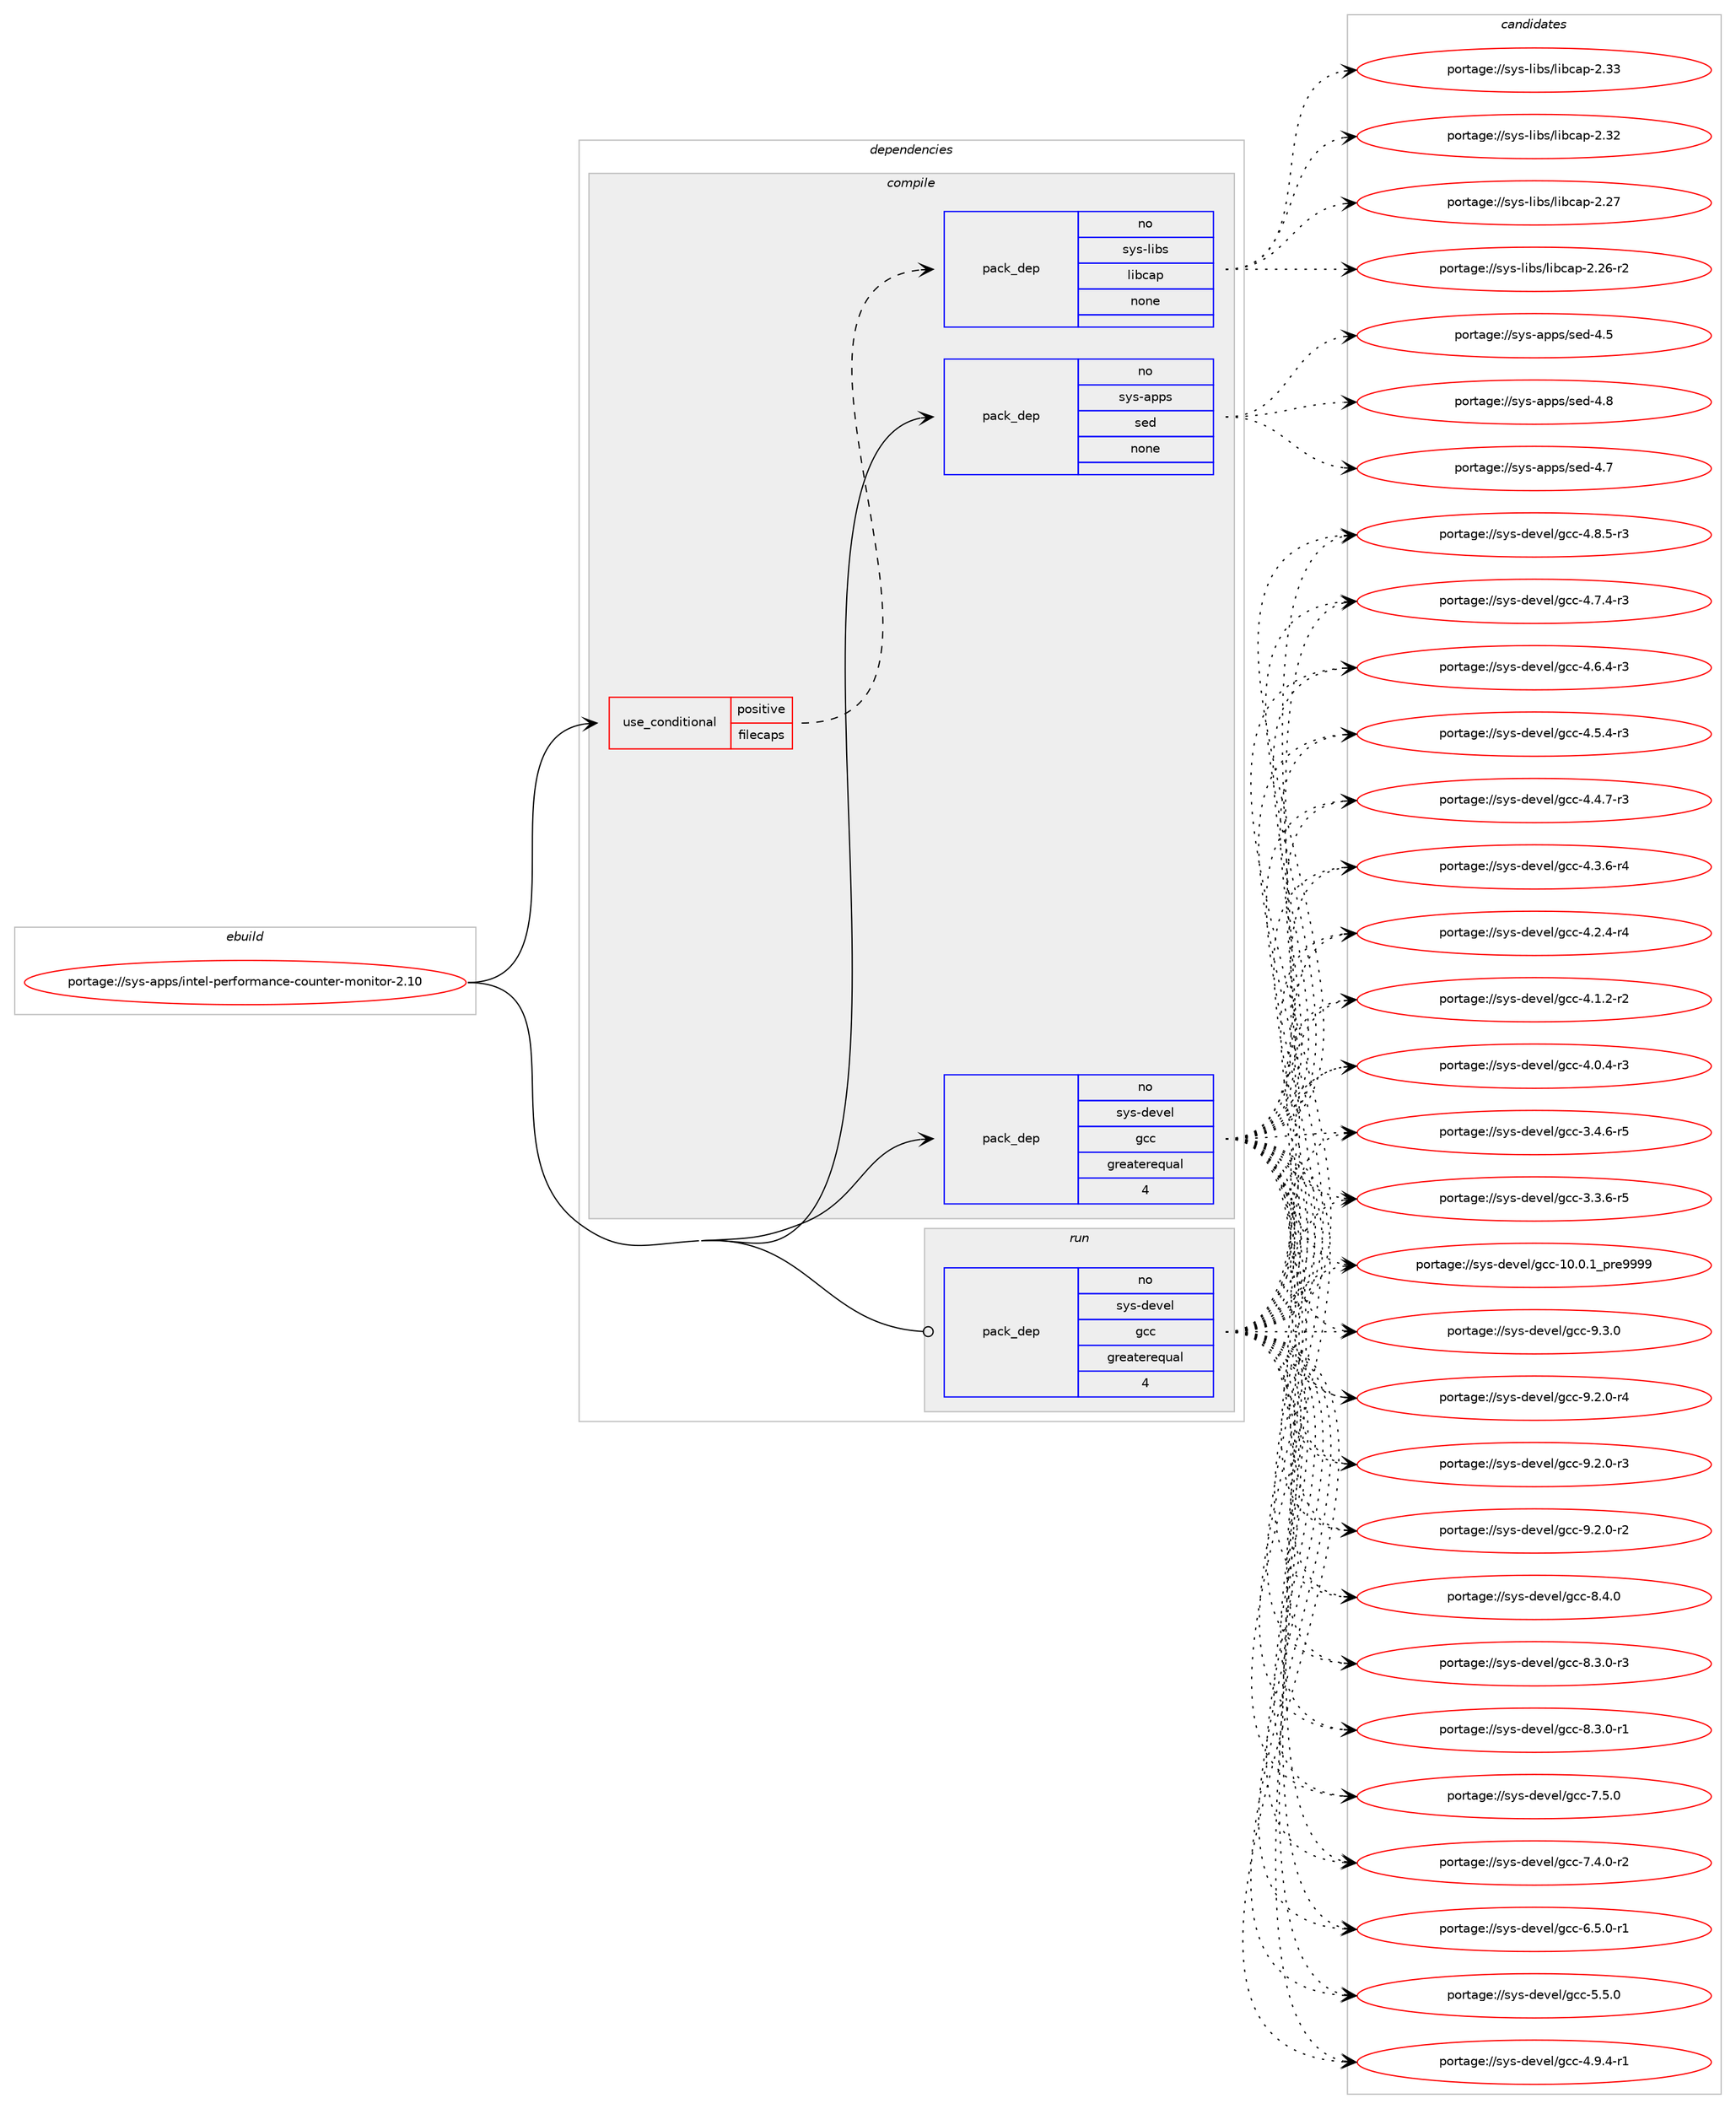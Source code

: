 digraph prolog {

# *************
# Graph options
# *************

newrank=true;
concentrate=true;
compound=true;
graph [rankdir=LR,fontname=Helvetica,fontsize=10,ranksep=1.5];#, ranksep=2.5, nodesep=0.2];
edge  [arrowhead=vee];
node  [fontname=Helvetica,fontsize=10];

# **********
# The ebuild
# **********

subgraph cluster_leftcol {
color=gray;
rank=same;
label=<<i>ebuild</i>>;
id [label="portage://sys-apps/intel-performance-counter-monitor-2.10", color=red, width=4, href="../sys-apps/intel-performance-counter-monitor-2.10.svg"];
}

# ****************
# The dependencies
# ****************

subgraph cluster_midcol {
color=gray;
label=<<i>dependencies</i>>;
subgraph cluster_compile {
fillcolor="#eeeeee";
style=filled;
label=<<i>compile</i>>;
subgraph cond5315 {
dependency29709 [label=<<TABLE BORDER="0" CELLBORDER="1" CELLSPACING="0" CELLPADDING="4"><TR><TD ROWSPAN="3" CELLPADDING="10">use_conditional</TD></TR><TR><TD>positive</TD></TR><TR><TD>filecaps</TD></TR></TABLE>>, shape=none, color=red];
subgraph pack23679 {
dependency29710 [label=<<TABLE BORDER="0" CELLBORDER="1" CELLSPACING="0" CELLPADDING="4" WIDTH="220"><TR><TD ROWSPAN="6" CELLPADDING="30">pack_dep</TD></TR><TR><TD WIDTH="110">no</TD></TR><TR><TD>sys-libs</TD></TR><TR><TD>libcap</TD></TR><TR><TD>none</TD></TR><TR><TD></TD></TR></TABLE>>, shape=none, color=blue];
}
dependency29709:e -> dependency29710:w [weight=20,style="dashed",arrowhead="vee"];
}
id:e -> dependency29709:w [weight=20,style="solid",arrowhead="vee"];
subgraph pack23680 {
dependency29711 [label=<<TABLE BORDER="0" CELLBORDER="1" CELLSPACING="0" CELLPADDING="4" WIDTH="220"><TR><TD ROWSPAN="6" CELLPADDING="30">pack_dep</TD></TR><TR><TD WIDTH="110">no</TD></TR><TR><TD>sys-apps</TD></TR><TR><TD>sed</TD></TR><TR><TD>none</TD></TR><TR><TD></TD></TR></TABLE>>, shape=none, color=blue];
}
id:e -> dependency29711:w [weight=20,style="solid",arrowhead="vee"];
subgraph pack23681 {
dependency29712 [label=<<TABLE BORDER="0" CELLBORDER="1" CELLSPACING="0" CELLPADDING="4" WIDTH="220"><TR><TD ROWSPAN="6" CELLPADDING="30">pack_dep</TD></TR><TR><TD WIDTH="110">no</TD></TR><TR><TD>sys-devel</TD></TR><TR><TD>gcc</TD></TR><TR><TD>greaterequal</TD></TR><TR><TD>4</TD></TR></TABLE>>, shape=none, color=blue];
}
id:e -> dependency29712:w [weight=20,style="solid",arrowhead="vee"];
}
subgraph cluster_compileandrun {
fillcolor="#eeeeee";
style=filled;
label=<<i>compile and run</i>>;
}
subgraph cluster_run {
fillcolor="#eeeeee";
style=filled;
label=<<i>run</i>>;
subgraph pack23682 {
dependency29713 [label=<<TABLE BORDER="0" CELLBORDER="1" CELLSPACING="0" CELLPADDING="4" WIDTH="220"><TR><TD ROWSPAN="6" CELLPADDING="30">pack_dep</TD></TR><TR><TD WIDTH="110">no</TD></TR><TR><TD>sys-devel</TD></TR><TR><TD>gcc</TD></TR><TR><TD>greaterequal</TD></TR><TR><TD>4</TD></TR></TABLE>>, shape=none, color=blue];
}
id:e -> dependency29713:w [weight=20,style="solid",arrowhead="odot"];
}
}

# **************
# The candidates
# **************

subgraph cluster_choices {
rank=same;
color=gray;
label=<<i>candidates</i>>;

subgraph choice23679 {
color=black;
nodesep=1;
choice1151211154510810598115471081059899971124550465151 [label="portage://sys-libs/libcap-2.33", color=red, width=4,href="../sys-libs/libcap-2.33.svg"];
choice1151211154510810598115471081059899971124550465150 [label="portage://sys-libs/libcap-2.32", color=red, width=4,href="../sys-libs/libcap-2.32.svg"];
choice1151211154510810598115471081059899971124550465055 [label="portage://sys-libs/libcap-2.27", color=red, width=4,href="../sys-libs/libcap-2.27.svg"];
choice11512111545108105981154710810598999711245504650544511450 [label="portage://sys-libs/libcap-2.26-r2", color=red, width=4,href="../sys-libs/libcap-2.26-r2.svg"];
dependency29710:e -> choice1151211154510810598115471081059899971124550465151:w [style=dotted,weight="100"];
dependency29710:e -> choice1151211154510810598115471081059899971124550465150:w [style=dotted,weight="100"];
dependency29710:e -> choice1151211154510810598115471081059899971124550465055:w [style=dotted,weight="100"];
dependency29710:e -> choice11512111545108105981154710810598999711245504650544511450:w [style=dotted,weight="100"];
}
subgraph choice23680 {
color=black;
nodesep=1;
choice11512111545971121121154711510110045524656 [label="portage://sys-apps/sed-4.8", color=red, width=4,href="../sys-apps/sed-4.8.svg"];
choice11512111545971121121154711510110045524655 [label="portage://sys-apps/sed-4.7", color=red, width=4,href="../sys-apps/sed-4.7.svg"];
choice11512111545971121121154711510110045524653 [label="portage://sys-apps/sed-4.5", color=red, width=4,href="../sys-apps/sed-4.5.svg"];
dependency29711:e -> choice11512111545971121121154711510110045524656:w [style=dotted,weight="100"];
dependency29711:e -> choice11512111545971121121154711510110045524655:w [style=dotted,weight="100"];
dependency29711:e -> choice11512111545971121121154711510110045524653:w [style=dotted,weight="100"];
}
subgraph choice23681 {
color=black;
nodesep=1;
choice11512111545100101118101108471039999455746514648 [label="portage://sys-devel/gcc-9.3.0", color=red, width=4,href="../sys-devel/gcc-9.3.0.svg"];
choice115121115451001011181011084710399994557465046484511452 [label="portage://sys-devel/gcc-9.2.0-r4", color=red, width=4,href="../sys-devel/gcc-9.2.0-r4.svg"];
choice115121115451001011181011084710399994557465046484511451 [label="portage://sys-devel/gcc-9.2.0-r3", color=red, width=4,href="../sys-devel/gcc-9.2.0-r3.svg"];
choice115121115451001011181011084710399994557465046484511450 [label="portage://sys-devel/gcc-9.2.0-r2", color=red, width=4,href="../sys-devel/gcc-9.2.0-r2.svg"];
choice11512111545100101118101108471039999455646524648 [label="portage://sys-devel/gcc-8.4.0", color=red, width=4,href="../sys-devel/gcc-8.4.0.svg"];
choice115121115451001011181011084710399994556465146484511451 [label="portage://sys-devel/gcc-8.3.0-r3", color=red, width=4,href="../sys-devel/gcc-8.3.0-r3.svg"];
choice115121115451001011181011084710399994556465146484511449 [label="portage://sys-devel/gcc-8.3.0-r1", color=red, width=4,href="../sys-devel/gcc-8.3.0-r1.svg"];
choice11512111545100101118101108471039999455546534648 [label="portage://sys-devel/gcc-7.5.0", color=red, width=4,href="../sys-devel/gcc-7.5.0.svg"];
choice115121115451001011181011084710399994555465246484511450 [label="portage://sys-devel/gcc-7.4.0-r2", color=red, width=4,href="../sys-devel/gcc-7.4.0-r2.svg"];
choice115121115451001011181011084710399994554465346484511449 [label="portage://sys-devel/gcc-6.5.0-r1", color=red, width=4,href="../sys-devel/gcc-6.5.0-r1.svg"];
choice11512111545100101118101108471039999455346534648 [label="portage://sys-devel/gcc-5.5.0", color=red, width=4,href="../sys-devel/gcc-5.5.0.svg"];
choice115121115451001011181011084710399994552465746524511449 [label="portage://sys-devel/gcc-4.9.4-r1", color=red, width=4,href="../sys-devel/gcc-4.9.4-r1.svg"];
choice115121115451001011181011084710399994552465646534511451 [label="portage://sys-devel/gcc-4.8.5-r3", color=red, width=4,href="../sys-devel/gcc-4.8.5-r3.svg"];
choice115121115451001011181011084710399994552465546524511451 [label="portage://sys-devel/gcc-4.7.4-r3", color=red, width=4,href="../sys-devel/gcc-4.7.4-r3.svg"];
choice115121115451001011181011084710399994552465446524511451 [label="portage://sys-devel/gcc-4.6.4-r3", color=red, width=4,href="../sys-devel/gcc-4.6.4-r3.svg"];
choice115121115451001011181011084710399994552465346524511451 [label="portage://sys-devel/gcc-4.5.4-r3", color=red, width=4,href="../sys-devel/gcc-4.5.4-r3.svg"];
choice115121115451001011181011084710399994552465246554511451 [label="portage://sys-devel/gcc-4.4.7-r3", color=red, width=4,href="../sys-devel/gcc-4.4.7-r3.svg"];
choice115121115451001011181011084710399994552465146544511452 [label="portage://sys-devel/gcc-4.3.6-r4", color=red, width=4,href="../sys-devel/gcc-4.3.6-r4.svg"];
choice115121115451001011181011084710399994552465046524511452 [label="portage://sys-devel/gcc-4.2.4-r4", color=red, width=4,href="../sys-devel/gcc-4.2.4-r4.svg"];
choice115121115451001011181011084710399994552464946504511450 [label="portage://sys-devel/gcc-4.1.2-r2", color=red, width=4,href="../sys-devel/gcc-4.1.2-r2.svg"];
choice115121115451001011181011084710399994552464846524511451 [label="portage://sys-devel/gcc-4.0.4-r3", color=red, width=4,href="../sys-devel/gcc-4.0.4-r3.svg"];
choice115121115451001011181011084710399994551465246544511453 [label="portage://sys-devel/gcc-3.4.6-r5", color=red, width=4,href="../sys-devel/gcc-3.4.6-r5.svg"];
choice115121115451001011181011084710399994551465146544511453 [label="portage://sys-devel/gcc-3.3.6-r5", color=red, width=4,href="../sys-devel/gcc-3.3.6-r5.svg"];
choice11512111545100101118101108471039999454948464846499511211410157575757 [label="portage://sys-devel/gcc-10.0.1_pre9999", color=red, width=4,href="../sys-devel/gcc-10.0.1_pre9999.svg"];
dependency29712:e -> choice11512111545100101118101108471039999455746514648:w [style=dotted,weight="100"];
dependency29712:e -> choice115121115451001011181011084710399994557465046484511452:w [style=dotted,weight="100"];
dependency29712:e -> choice115121115451001011181011084710399994557465046484511451:w [style=dotted,weight="100"];
dependency29712:e -> choice115121115451001011181011084710399994557465046484511450:w [style=dotted,weight="100"];
dependency29712:e -> choice11512111545100101118101108471039999455646524648:w [style=dotted,weight="100"];
dependency29712:e -> choice115121115451001011181011084710399994556465146484511451:w [style=dotted,weight="100"];
dependency29712:e -> choice115121115451001011181011084710399994556465146484511449:w [style=dotted,weight="100"];
dependency29712:e -> choice11512111545100101118101108471039999455546534648:w [style=dotted,weight="100"];
dependency29712:e -> choice115121115451001011181011084710399994555465246484511450:w [style=dotted,weight="100"];
dependency29712:e -> choice115121115451001011181011084710399994554465346484511449:w [style=dotted,weight="100"];
dependency29712:e -> choice11512111545100101118101108471039999455346534648:w [style=dotted,weight="100"];
dependency29712:e -> choice115121115451001011181011084710399994552465746524511449:w [style=dotted,weight="100"];
dependency29712:e -> choice115121115451001011181011084710399994552465646534511451:w [style=dotted,weight="100"];
dependency29712:e -> choice115121115451001011181011084710399994552465546524511451:w [style=dotted,weight="100"];
dependency29712:e -> choice115121115451001011181011084710399994552465446524511451:w [style=dotted,weight="100"];
dependency29712:e -> choice115121115451001011181011084710399994552465346524511451:w [style=dotted,weight="100"];
dependency29712:e -> choice115121115451001011181011084710399994552465246554511451:w [style=dotted,weight="100"];
dependency29712:e -> choice115121115451001011181011084710399994552465146544511452:w [style=dotted,weight="100"];
dependency29712:e -> choice115121115451001011181011084710399994552465046524511452:w [style=dotted,weight="100"];
dependency29712:e -> choice115121115451001011181011084710399994552464946504511450:w [style=dotted,weight="100"];
dependency29712:e -> choice115121115451001011181011084710399994552464846524511451:w [style=dotted,weight="100"];
dependency29712:e -> choice115121115451001011181011084710399994551465246544511453:w [style=dotted,weight="100"];
dependency29712:e -> choice115121115451001011181011084710399994551465146544511453:w [style=dotted,weight="100"];
dependency29712:e -> choice11512111545100101118101108471039999454948464846499511211410157575757:w [style=dotted,weight="100"];
}
subgraph choice23682 {
color=black;
nodesep=1;
choice11512111545100101118101108471039999455746514648 [label="portage://sys-devel/gcc-9.3.0", color=red, width=4,href="../sys-devel/gcc-9.3.0.svg"];
choice115121115451001011181011084710399994557465046484511452 [label="portage://sys-devel/gcc-9.2.0-r4", color=red, width=4,href="../sys-devel/gcc-9.2.0-r4.svg"];
choice115121115451001011181011084710399994557465046484511451 [label="portage://sys-devel/gcc-9.2.0-r3", color=red, width=4,href="../sys-devel/gcc-9.2.0-r3.svg"];
choice115121115451001011181011084710399994557465046484511450 [label="portage://sys-devel/gcc-9.2.0-r2", color=red, width=4,href="../sys-devel/gcc-9.2.0-r2.svg"];
choice11512111545100101118101108471039999455646524648 [label="portage://sys-devel/gcc-8.4.0", color=red, width=4,href="../sys-devel/gcc-8.4.0.svg"];
choice115121115451001011181011084710399994556465146484511451 [label="portage://sys-devel/gcc-8.3.0-r3", color=red, width=4,href="../sys-devel/gcc-8.3.0-r3.svg"];
choice115121115451001011181011084710399994556465146484511449 [label="portage://sys-devel/gcc-8.3.0-r1", color=red, width=4,href="../sys-devel/gcc-8.3.0-r1.svg"];
choice11512111545100101118101108471039999455546534648 [label="portage://sys-devel/gcc-7.5.0", color=red, width=4,href="../sys-devel/gcc-7.5.0.svg"];
choice115121115451001011181011084710399994555465246484511450 [label="portage://sys-devel/gcc-7.4.0-r2", color=red, width=4,href="../sys-devel/gcc-7.4.0-r2.svg"];
choice115121115451001011181011084710399994554465346484511449 [label="portage://sys-devel/gcc-6.5.0-r1", color=red, width=4,href="../sys-devel/gcc-6.5.0-r1.svg"];
choice11512111545100101118101108471039999455346534648 [label="portage://sys-devel/gcc-5.5.0", color=red, width=4,href="../sys-devel/gcc-5.5.0.svg"];
choice115121115451001011181011084710399994552465746524511449 [label="portage://sys-devel/gcc-4.9.4-r1", color=red, width=4,href="../sys-devel/gcc-4.9.4-r1.svg"];
choice115121115451001011181011084710399994552465646534511451 [label="portage://sys-devel/gcc-4.8.5-r3", color=red, width=4,href="../sys-devel/gcc-4.8.5-r3.svg"];
choice115121115451001011181011084710399994552465546524511451 [label="portage://sys-devel/gcc-4.7.4-r3", color=red, width=4,href="../sys-devel/gcc-4.7.4-r3.svg"];
choice115121115451001011181011084710399994552465446524511451 [label="portage://sys-devel/gcc-4.6.4-r3", color=red, width=4,href="../sys-devel/gcc-4.6.4-r3.svg"];
choice115121115451001011181011084710399994552465346524511451 [label="portage://sys-devel/gcc-4.5.4-r3", color=red, width=4,href="../sys-devel/gcc-4.5.4-r3.svg"];
choice115121115451001011181011084710399994552465246554511451 [label="portage://sys-devel/gcc-4.4.7-r3", color=red, width=4,href="../sys-devel/gcc-4.4.7-r3.svg"];
choice115121115451001011181011084710399994552465146544511452 [label="portage://sys-devel/gcc-4.3.6-r4", color=red, width=4,href="../sys-devel/gcc-4.3.6-r4.svg"];
choice115121115451001011181011084710399994552465046524511452 [label="portage://sys-devel/gcc-4.2.4-r4", color=red, width=4,href="../sys-devel/gcc-4.2.4-r4.svg"];
choice115121115451001011181011084710399994552464946504511450 [label="portage://sys-devel/gcc-4.1.2-r2", color=red, width=4,href="../sys-devel/gcc-4.1.2-r2.svg"];
choice115121115451001011181011084710399994552464846524511451 [label="portage://sys-devel/gcc-4.0.4-r3", color=red, width=4,href="../sys-devel/gcc-4.0.4-r3.svg"];
choice115121115451001011181011084710399994551465246544511453 [label="portage://sys-devel/gcc-3.4.6-r5", color=red, width=4,href="../sys-devel/gcc-3.4.6-r5.svg"];
choice115121115451001011181011084710399994551465146544511453 [label="portage://sys-devel/gcc-3.3.6-r5", color=red, width=4,href="../sys-devel/gcc-3.3.6-r5.svg"];
choice11512111545100101118101108471039999454948464846499511211410157575757 [label="portage://sys-devel/gcc-10.0.1_pre9999", color=red, width=4,href="../sys-devel/gcc-10.0.1_pre9999.svg"];
dependency29713:e -> choice11512111545100101118101108471039999455746514648:w [style=dotted,weight="100"];
dependency29713:e -> choice115121115451001011181011084710399994557465046484511452:w [style=dotted,weight="100"];
dependency29713:e -> choice115121115451001011181011084710399994557465046484511451:w [style=dotted,weight="100"];
dependency29713:e -> choice115121115451001011181011084710399994557465046484511450:w [style=dotted,weight="100"];
dependency29713:e -> choice11512111545100101118101108471039999455646524648:w [style=dotted,weight="100"];
dependency29713:e -> choice115121115451001011181011084710399994556465146484511451:w [style=dotted,weight="100"];
dependency29713:e -> choice115121115451001011181011084710399994556465146484511449:w [style=dotted,weight="100"];
dependency29713:e -> choice11512111545100101118101108471039999455546534648:w [style=dotted,weight="100"];
dependency29713:e -> choice115121115451001011181011084710399994555465246484511450:w [style=dotted,weight="100"];
dependency29713:e -> choice115121115451001011181011084710399994554465346484511449:w [style=dotted,weight="100"];
dependency29713:e -> choice11512111545100101118101108471039999455346534648:w [style=dotted,weight="100"];
dependency29713:e -> choice115121115451001011181011084710399994552465746524511449:w [style=dotted,weight="100"];
dependency29713:e -> choice115121115451001011181011084710399994552465646534511451:w [style=dotted,weight="100"];
dependency29713:e -> choice115121115451001011181011084710399994552465546524511451:w [style=dotted,weight="100"];
dependency29713:e -> choice115121115451001011181011084710399994552465446524511451:w [style=dotted,weight="100"];
dependency29713:e -> choice115121115451001011181011084710399994552465346524511451:w [style=dotted,weight="100"];
dependency29713:e -> choice115121115451001011181011084710399994552465246554511451:w [style=dotted,weight="100"];
dependency29713:e -> choice115121115451001011181011084710399994552465146544511452:w [style=dotted,weight="100"];
dependency29713:e -> choice115121115451001011181011084710399994552465046524511452:w [style=dotted,weight="100"];
dependency29713:e -> choice115121115451001011181011084710399994552464946504511450:w [style=dotted,weight="100"];
dependency29713:e -> choice115121115451001011181011084710399994552464846524511451:w [style=dotted,weight="100"];
dependency29713:e -> choice115121115451001011181011084710399994551465246544511453:w [style=dotted,weight="100"];
dependency29713:e -> choice115121115451001011181011084710399994551465146544511453:w [style=dotted,weight="100"];
dependency29713:e -> choice11512111545100101118101108471039999454948464846499511211410157575757:w [style=dotted,weight="100"];
}
}

}
